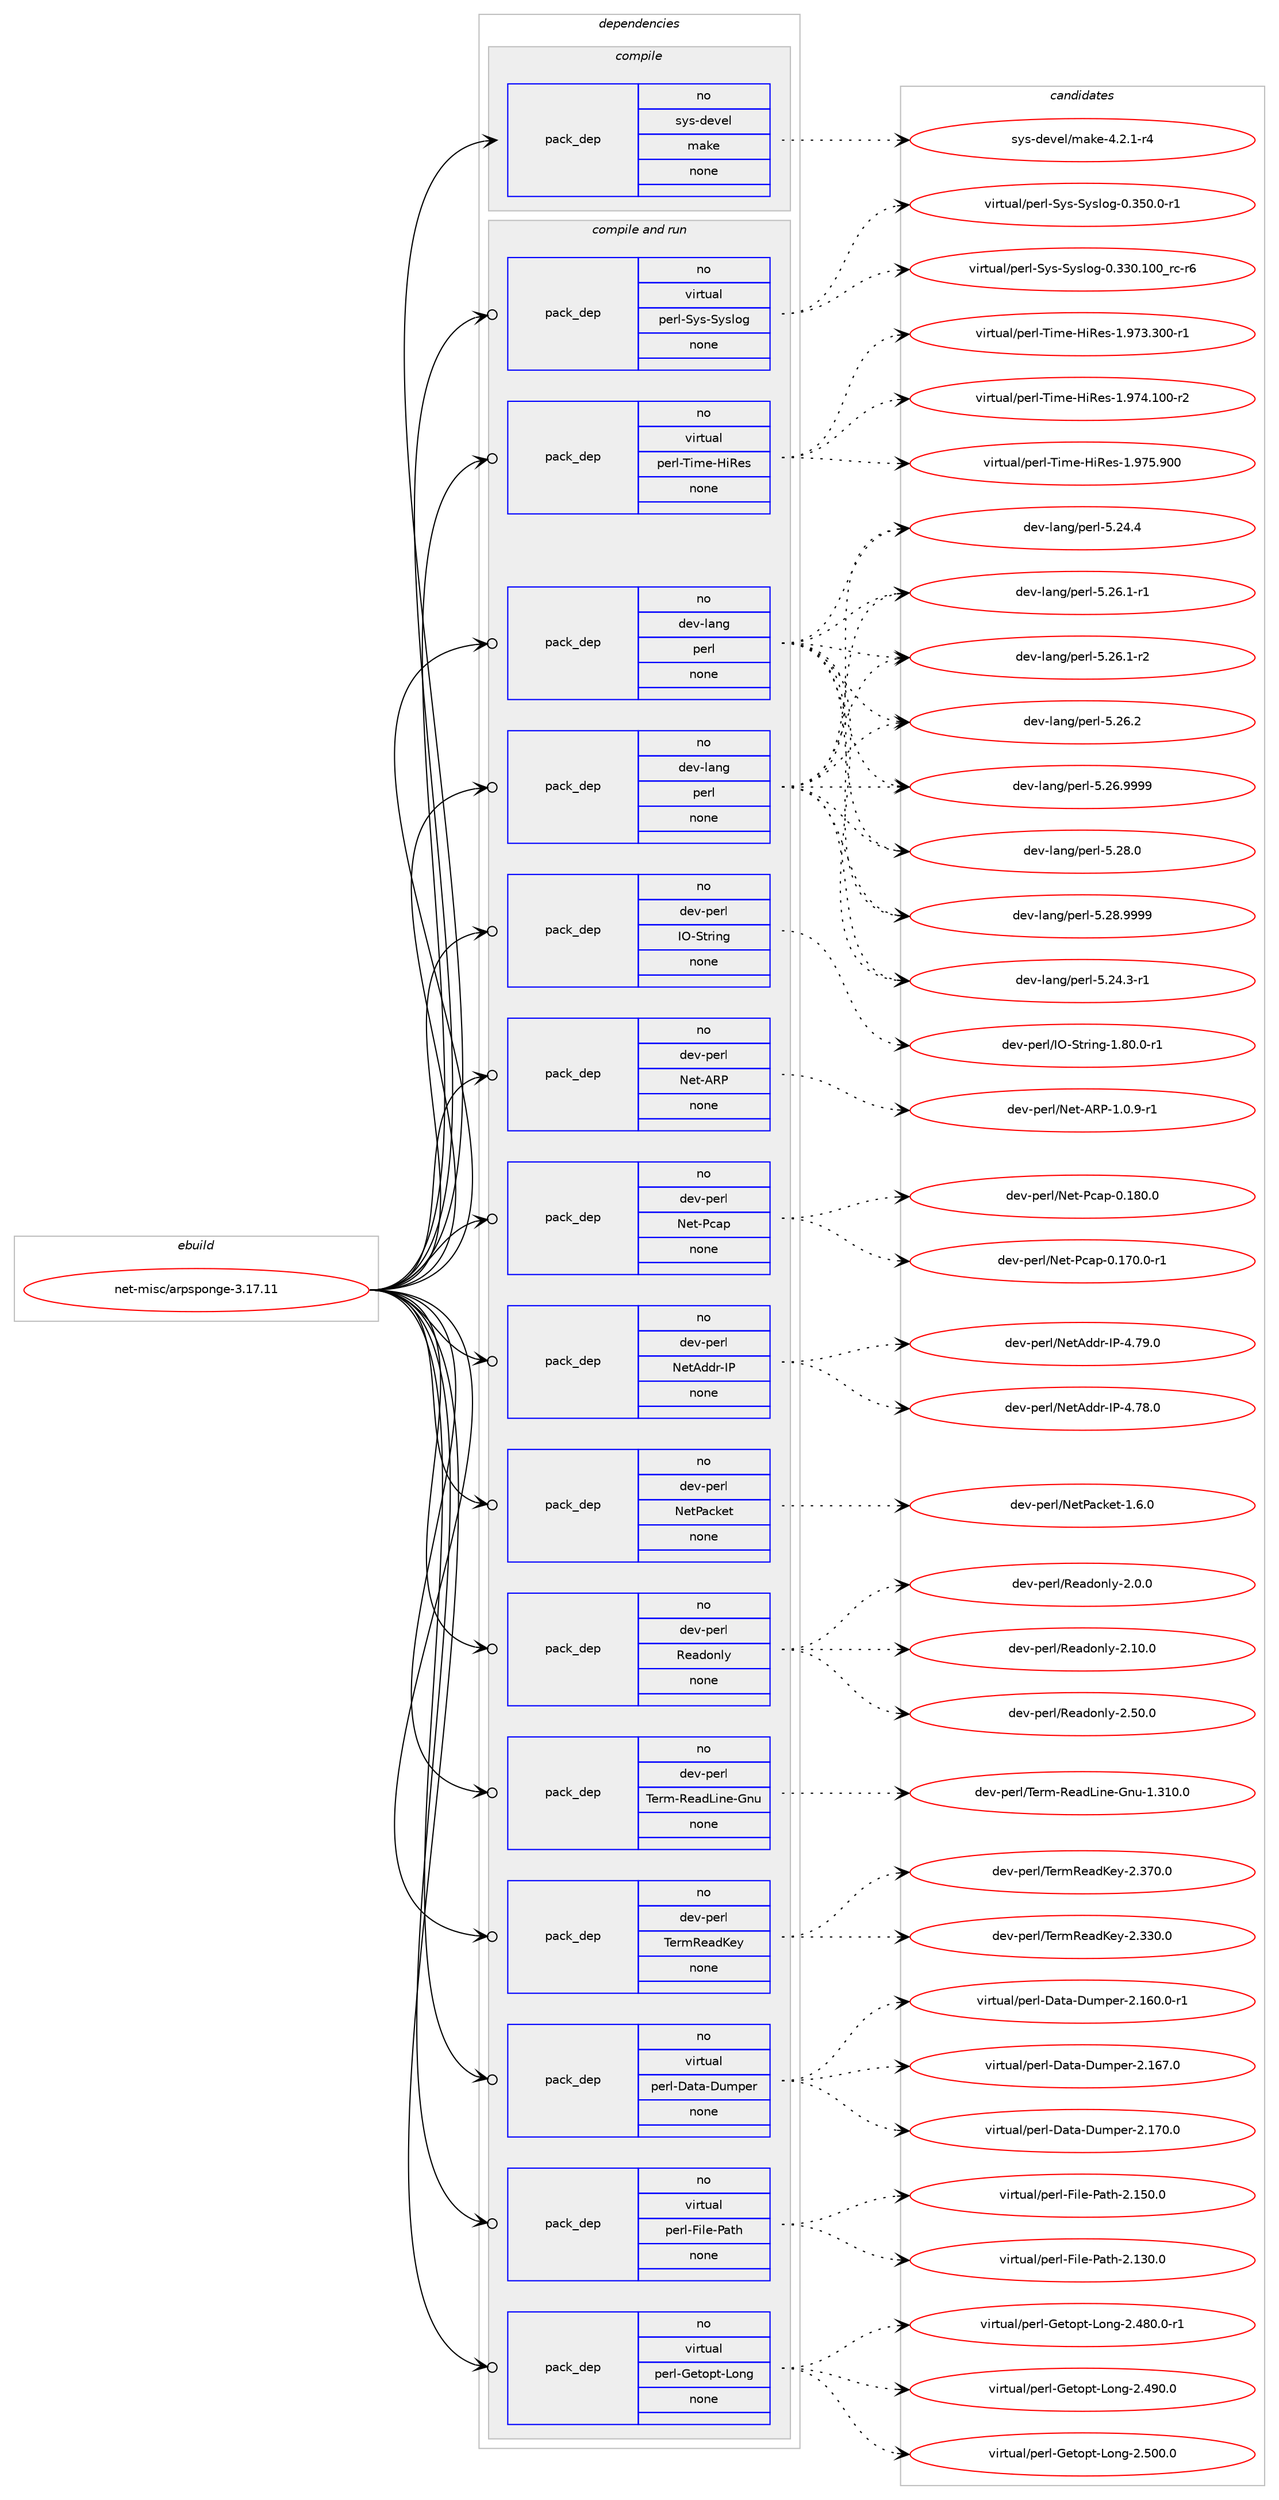 digraph prolog {

# *************
# Graph options
# *************

newrank=true;
concentrate=true;
compound=true;
graph [rankdir=LR,fontname=Helvetica,fontsize=10,ranksep=1.5];#, ranksep=2.5, nodesep=0.2];
edge  [arrowhead=vee];
node  [fontname=Helvetica,fontsize=10];

# **********
# The ebuild
# **********

subgraph cluster_leftcol {
color=gray;
rank=same;
label=<<i>ebuild</i>>;
id [label="net-misc/arpsponge-3.17.11", color=red, width=4, href="../net-misc/arpsponge-3.17.11.svg"];
}

# ****************
# The dependencies
# ****************

subgraph cluster_midcol {
color=gray;
label=<<i>dependencies</i>>;
subgraph cluster_compile {
fillcolor="#eeeeee";
style=filled;
label=<<i>compile</i>>;
subgraph pack1190727 {
dependency1665584 [label=<<TABLE BORDER="0" CELLBORDER="1" CELLSPACING="0" CELLPADDING="4" WIDTH="220"><TR><TD ROWSPAN="6" CELLPADDING="30">pack_dep</TD></TR><TR><TD WIDTH="110">no</TD></TR><TR><TD>sys-devel</TD></TR><TR><TD>make</TD></TR><TR><TD>none</TD></TR><TR><TD></TD></TR></TABLE>>, shape=none, color=blue];
}
id:e -> dependency1665584:w [weight=20,style="solid",arrowhead="vee"];
}
subgraph cluster_compileandrun {
fillcolor="#eeeeee";
style=filled;
label=<<i>compile and run</i>>;
subgraph pack1190728 {
dependency1665585 [label=<<TABLE BORDER="0" CELLBORDER="1" CELLSPACING="0" CELLPADDING="4" WIDTH="220"><TR><TD ROWSPAN="6" CELLPADDING="30">pack_dep</TD></TR><TR><TD WIDTH="110">no</TD></TR><TR><TD>dev-lang</TD></TR><TR><TD>perl</TD></TR><TR><TD>none</TD></TR><TR><TD></TD></TR></TABLE>>, shape=none, color=blue];
}
id:e -> dependency1665585:w [weight=20,style="solid",arrowhead="odotvee"];
subgraph pack1190729 {
dependency1665586 [label=<<TABLE BORDER="0" CELLBORDER="1" CELLSPACING="0" CELLPADDING="4" WIDTH="220"><TR><TD ROWSPAN="6" CELLPADDING="30">pack_dep</TD></TR><TR><TD WIDTH="110">no</TD></TR><TR><TD>dev-lang</TD></TR><TR><TD>perl</TD></TR><TR><TD>none</TD></TR><TR><TD></TD></TR></TABLE>>, shape=none, color=blue];
}
id:e -> dependency1665586:w [weight=20,style="solid",arrowhead="odotvee"];
subgraph pack1190730 {
dependency1665587 [label=<<TABLE BORDER="0" CELLBORDER="1" CELLSPACING="0" CELLPADDING="4" WIDTH="220"><TR><TD ROWSPAN="6" CELLPADDING="30">pack_dep</TD></TR><TR><TD WIDTH="110">no</TD></TR><TR><TD>dev-perl</TD></TR><TR><TD>IO-String</TD></TR><TR><TD>none</TD></TR><TR><TD></TD></TR></TABLE>>, shape=none, color=blue];
}
id:e -> dependency1665587:w [weight=20,style="solid",arrowhead="odotvee"];
subgraph pack1190731 {
dependency1665588 [label=<<TABLE BORDER="0" CELLBORDER="1" CELLSPACING="0" CELLPADDING="4" WIDTH="220"><TR><TD ROWSPAN="6" CELLPADDING="30">pack_dep</TD></TR><TR><TD WIDTH="110">no</TD></TR><TR><TD>dev-perl</TD></TR><TR><TD>Net-ARP</TD></TR><TR><TD>none</TD></TR><TR><TD></TD></TR></TABLE>>, shape=none, color=blue];
}
id:e -> dependency1665588:w [weight=20,style="solid",arrowhead="odotvee"];
subgraph pack1190732 {
dependency1665589 [label=<<TABLE BORDER="0" CELLBORDER="1" CELLSPACING="0" CELLPADDING="4" WIDTH="220"><TR><TD ROWSPAN="6" CELLPADDING="30">pack_dep</TD></TR><TR><TD WIDTH="110">no</TD></TR><TR><TD>dev-perl</TD></TR><TR><TD>Net-Pcap</TD></TR><TR><TD>none</TD></TR><TR><TD></TD></TR></TABLE>>, shape=none, color=blue];
}
id:e -> dependency1665589:w [weight=20,style="solid",arrowhead="odotvee"];
subgraph pack1190733 {
dependency1665590 [label=<<TABLE BORDER="0" CELLBORDER="1" CELLSPACING="0" CELLPADDING="4" WIDTH="220"><TR><TD ROWSPAN="6" CELLPADDING="30">pack_dep</TD></TR><TR><TD WIDTH="110">no</TD></TR><TR><TD>dev-perl</TD></TR><TR><TD>NetAddr-IP</TD></TR><TR><TD>none</TD></TR><TR><TD></TD></TR></TABLE>>, shape=none, color=blue];
}
id:e -> dependency1665590:w [weight=20,style="solid",arrowhead="odotvee"];
subgraph pack1190734 {
dependency1665591 [label=<<TABLE BORDER="0" CELLBORDER="1" CELLSPACING="0" CELLPADDING="4" WIDTH="220"><TR><TD ROWSPAN="6" CELLPADDING="30">pack_dep</TD></TR><TR><TD WIDTH="110">no</TD></TR><TR><TD>dev-perl</TD></TR><TR><TD>NetPacket</TD></TR><TR><TD>none</TD></TR><TR><TD></TD></TR></TABLE>>, shape=none, color=blue];
}
id:e -> dependency1665591:w [weight=20,style="solid",arrowhead="odotvee"];
subgraph pack1190735 {
dependency1665592 [label=<<TABLE BORDER="0" CELLBORDER="1" CELLSPACING="0" CELLPADDING="4" WIDTH="220"><TR><TD ROWSPAN="6" CELLPADDING="30">pack_dep</TD></TR><TR><TD WIDTH="110">no</TD></TR><TR><TD>dev-perl</TD></TR><TR><TD>Readonly</TD></TR><TR><TD>none</TD></TR><TR><TD></TD></TR></TABLE>>, shape=none, color=blue];
}
id:e -> dependency1665592:w [weight=20,style="solid",arrowhead="odotvee"];
subgraph pack1190736 {
dependency1665593 [label=<<TABLE BORDER="0" CELLBORDER="1" CELLSPACING="0" CELLPADDING="4" WIDTH="220"><TR><TD ROWSPAN="6" CELLPADDING="30">pack_dep</TD></TR><TR><TD WIDTH="110">no</TD></TR><TR><TD>dev-perl</TD></TR><TR><TD>Term-ReadLine-Gnu</TD></TR><TR><TD>none</TD></TR><TR><TD></TD></TR></TABLE>>, shape=none, color=blue];
}
id:e -> dependency1665593:w [weight=20,style="solid",arrowhead="odotvee"];
subgraph pack1190737 {
dependency1665594 [label=<<TABLE BORDER="0" CELLBORDER="1" CELLSPACING="0" CELLPADDING="4" WIDTH="220"><TR><TD ROWSPAN="6" CELLPADDING="30">pack_dep</TD></TR><TR><TD WIDTH="110">no</TD></TR><TR><TD>dev-perl</TD></TR><TR><TD>TermReadKey</TD></TR><TR><TD>none</TD></TR><TR><TD></TD></TR></TABLE>>, shape=none, color=blue];
}
id:e -> dependency1665594:w [weight=20,style="solid",arrowhead="odotvee"];
subgraph pack1190738 {
dependency1665595 [label=<<TABLE BORDER="0" CELLBORDER="1" CELLSPACING="0" CELLPADDING="4" WIDTH="220"><TR><TD ROWSPAN="6" CELLPADDING="30">pack_dep</TD></TR><TR><TD WIDTH="110">no</TD></TR><TR><TD>virtual</TD></TR><TR><TD>perl-Data-Dumper</TD></TR><TR><TD>none</TD></TR><TR><TD></TD></TR></TABLE>>, shape=none, color=blue];
}
id:e -> dependency1665595:w [weight=20,style="solid",arrowhead="odotvee"];
subgraph pack1190739 {
dependency1665596 [label=<<TABLE BORDER="0" CELLBORDER="1" CELLSPACING="0" CELLPADDING="4" WIDTH="220"><TR><TD ROWSPAN="6" CELLPADDING="30">pack_dep</TD></TR><TR><TD WIDTH="110">no</TD></TR><TR><TD>virtual</TD></TR><TR><TD>perl-File-Path</TD></TR><TR><TD>none</TD></TR><TR><TD></TD></TR></TABLE>>, shape=none, color=blue];
}
id:e -> dependency1665596:w [weight=20,style="solid",arrowhead="odotvee"];
subgraph pack1190740 {
dependency1665597 [label=<<TABLE BORDER="0" CELLBORDER="1" CELLSPACING="0" CELLPADDING="4" WIDTH="220"><TR><TD ROWSPAN="6" CELLPADDING="30">pack_dep</TD></TR><TR><TD WIDTH="110">no</TD></TR><TR><TD>virtual</TD></TR><TR><TD>perl-Getopt-Long</TD></TR><TR><TD>none</TD></TR><TR><TD></TD></TR></TABLE>>, shape=none, color=blue];
}
id:e -> dependency1665597:w [weight=20,style="solid",arrowhead="odotvee"];
subgraph pack1190741 {
dependency1665598 [label=<<TABLE BORDER="0" CELLBORDER="1" CELLSPACING="0" CELLPADDING="4" WIDTH="220"><TR><TD ROWSPAN="6" CELLPADDING="30">pack_dep</TD></TR><TR><TD WIDTH="110">no</TD></TR><TR><TD>virtual</TD></TR><TR><TD>perl-Sys-Syslog</TD></TR><TR><TD>none</TD></TR><TR><TD></TD></TR></TABLE>>, shape=none, color=blue];
}
id:e -> dependency1665598:w [weight=20,style="solid",arrowhead="odotvee"];
subgraph pack1190742 {
dependency1665599 [label=<<TABLE BORDER="0" CELLBORDER="1" CELLSPACING="0" CELLPADDING="4" WIDTH="220"><TR><TD ROWSPAN="6" CELLPADDING="30">pack_dep</TD></TR><TR><TD WIDTH="110">no</TD></TR><TR><TD>virtual</TD></TR><TR><TD>perl-Time-HiRes</TD></TR><TR><TD>none</TD></TR><TR><TD></TD></TR></TABLE>>, shape=none, color=blue];
}
id:e -> dependency1665599:w [weight=20,style="solid",arrowhead="odotvee"];
}
subgraph cluster_run {
fillcolor="#eeeeee";
style=filled;
label=<<i>run</i>>;
}
}

# **************
# The candidates
# **************

subgraph cluster_choices {
rank=same;
color=gray;
label=<<i>candidates</i>>;

subgraph choice1190727 {
color=black;
nodesep=1;
choice1151211154510010111810110847109971071014552465046494511452 [label="sys-devel/make-4.2.1-r4", color=red, width=4,href="../sys-devel/make-4.2.1-r4.svg"];
dependency1665584:e -> choice1151211154510010111810110847109971071014552465046494511452:w [style=dotted,weight="100"];
}
subgraph choice1190728 {
color=black;
nodesep=1;
choice100101118451089711010347112101114108455346505246514511449 [label="dev-lang/perl-5.24.3-r1", color=red, width=4,href="../dev-lang/perl-5.24.3-r1.svg"];
choice10010111845108971101034711210111410845534650524652 [label="dev-lang/perl-5.24.4", color=red, width=4,href="../dev-lang/perl-5.24.4.svg"];
choice100101118451089711010347112101114108455346505446494511449 [label="dev-lang/perl-5.26.1-r1", color=red, width=4,href="../dev-lang/perl-5.26.1-r1.svg"];
choice100101118451089711010347112101114108455346505446494511450 [label="dev-lang/perl-5.26.1-r2", color=red, width=4,href="../dev-lang/perl-5.26.1-r2.svg"];
choice10010111845108971101034711210111410845534650544650 [label="dev-lang/perl-5.26.2", color=red, width=4,href="../dev-lang/perl-5.26.2.svg"];
choice10010111845108971101034711210111410845534650544657575757 [label="dev-lang/perl-5.26.9999", color=red, width=4,href="../dev-lang/perl-5.26.9999.svg"];
choice10010111845108971101034711210111410845534650564648 [label="dev-lang/perl-5.28.0", color=red, width=4,href="../dev-lang/perl-5.28.0.svg"];
choice10010111845108971101034711210111410845534650564657575757 [label="dev-lang/perl-5.28.9999", color=red, width=4,href="../dev-lang/perl-5.28.9999.svg"];
dependency1665585:e -> choice100101118451089711010347112101114108455346505246514511449:w [style=dotted,weight="100"];
dependency1665585:e -> choice10010111845108971101034711210111410845534650524652:w [style=dotted,weight="100"];
dependency1665585:e -> choice100101118451089711010347112101114108455346505446494511449:w [style=dotted,weight="100"];
dependency1665585:e -> choice100101118451089711010347112101114108455346505446494511450:w [style=dotted,weight="100"];
dependency1665585:e -> choice10010111845108971101034711210111410845534650544650:w [style=dotted,weight="100"];
dependency1665585:e -> choice10010111845108971101034711210111410845534650544657575757:w [style=dotted,weight="100"];
dependency1665585:e -> choice10010111845108971101034711210111410845534650564648:w [style=dotted,weight="100"];
dependency1665585:e -> choice10010111845108971101034711210111410845534650564657575757:w [style=dotted,weight="100"];
}
subgraph choice1190729 {
color=black;
nodesep=1;
choice100101118451089711010347112101114108455346505246514511449 [label="dev-lang/perl-5.24.3-r1", color=red, width=4,href="../dev-lang/perl-5.24.3-r1.svg"];
choice10010111845108971101034711210111410845534650524652 [label="dev-lang/perl-5.24.4", color=red, width=4,href="../dev-lang/perl-5.24.4.svg"];
choice100101118451089711010347112101114108455346505446494511449 [label="dev-lang/perl-5.26.1-r1", color=red, width=4,href="../dev-lang/perl-5.26.1-r1.svg"];
choice100101118451089711010347112101114108455346505446494511450 [label="dev-lang/perl-5.26.1-r2", color=red, width=4,href="../dev-lang/perl-5.26.1-r2.svg"];
choice10010111845108971101034711210111410845534650544650 [label="dev-lang/perl-5.26.2", color=red, width=4,href="../dev-lang/perl-5.26.2.svg"];
choice10010111845108971101034711210111410845534650544657575757 [label="dev-lang/perl-5.26.9999", color=red, width=4,href="../dev-lang/perl-5.26.9999.svg"];
choice10010111845108971101034711210111410845534650564648 [label="dev-lang/perl-5.28.0", color=red, width=4,href="../dev-lang/perl-5.28.0.svg"];
choice10010111845108971101034711210111410845534650564657575757 [label="dev-lang/perl-5.28.9999", color=red, width=4,href="../dev-lang/perl-5.28.9999.svg"];
dependency1665586:e -> choice100101118451089711010347112101114108455346505246514511449:w [style=dotted,weight="100"];
dependency1665586:e -> choice10010111845108971101034711210111410845534650524652:w [style=dotted,weight="100"];
dependency1665586:e -> choice100101118451089711010347112101114108455346505446494511449:w [style=dotted,weight="100"];
dependency1665586:e -> choice100101118451089711010347112101114108455346505446494511450:w [style=dotted,weight="100"];
dependency1665586:e -> choice10010111845108971101034711210111410845534650544650:w [style=dotted,weight="100"];
dependency1665586:e -> choice10010111845108971101034711210111410845534650544657575757:w [style=dotted,weight="100"];
dependency1665586:e -> choice10010111845108971101034711210111410845534650564648:w [style=dotted,weight="100"];
dependency1665586:e -> choice10010111845108971101034711210111410845534650564657575757:w [style=dotted,weight="100"];
}
subgraph choice1190730 {
color=black;
nodesep=1;
choice100101118451121011141084773794583116114105110103454946564846484511449 [label="dev-perl/IO-String-1.80.0-r1", color=red, width=4,href="../dev-perl/IO-String-1.80.0-r1.svg"];
dependency1665587:e -> choice100101118451121011141084773794583116114105110103454946564846484511449:w [style=dotted,weight="100"];
}
subgraph choice1190731 {
color=black;
nodesep=1;
choice100101118451121011141084778101116456582804549464846574511449 [label="dev-perl/Net-ARP-1.0.9-r1", color=red, width=4,href="../dev-perl/Net-ARP-1.0.9-r1.svg"];
dependency1665588:e -> choice100101118451121011141084778101116456582804549464846574511449:w [style=dotted,weight="100"];
}
subgraph choice1190732 {
color=black;
nodesep=1;
choice1001011184511210111410847781011164580999711245484649554846484511449 [label="dev-perl/Net-Pcap-0.170.0-r1", color=red, width=4,href="../dev-perl/Net-Pcap-0.170.0-r1.svg"];
choice100101118451121011141084778101116458099971124548464956484648 [label="dev-perl/Net-Pcap-0.180.0", color=red, width=4,href="../dev-perl/Net-Pcap-0.180.0.svg"];
dependency1665589:e -> choice1001011184511210111410847781011164580999711245484649554846484511449:w [style=dotted,weight="100"];
dependency1665589:e -> choice100101118451121011141084778101116458099971124548464956484648:w [style=dotted,weight="100"];
}
subgraph choice1190733 {
color=black;
nodesep=1;
choice1001011184511210111410847781011166510010011445738045524655564648 [label="dev-perl/NetAddr-IP-4.78.0", color=red, width=4,href="../dev-perl/NetAddr-IP-4.78.0.svg"];
choice1001011184511210111410847781011166510010011445738045524655574648 [label="dev-perl/NetAddr-IP-4.79.0", color=red, width=4,href="../dev-perl/NetAddr-IP-4.79.0.svg"];
dependency1665590:e -> choice1001011184511210111410847781011166510010011445738045524655564648:w [style=dotted,weight="100"];
dependency1665590:e -> choice1001011184511210111410847781011166510010011445738045524655574648:w [style=dotted,weight="100"];
}
subgraph choice1190734 {
color=black;
nodesep=1;
choice100101118451121011141084778101116809799107101116454946544648 [label="dev-perl/NetPacket-1.6.0", color=red, width=4,href="../dev-perl/NetPacket-1.6.0.svg"];
dependency1665591:e -> choice100101118451121011141084778101116809799107101116454946544648:w [style=dotted,weight="100"];
}
subgraph choice1190735 {
color=black;
nodesep=1;
choice10010111845112101114108478210197100111110108121455046484648 [label="dev-perl/Readonly-2.0.0", color=red, width=4,href="../dev-perl/Readonly-2.0.0.svg"];
choice1001011184511210111410847821019710011111010812145504649484648 [label="dev-perl/Readonly-2.10.0", color=red, width=4,href="../dev-perl/Readonly-2.10.0.svg"];
choice1001011184511210111410847821019710011111010812145504653484648 [label="dev-perl/Readonly-2.50.0", color=red, width=4,href="../dev-perl/Readonly-2.50.0.svg"];
dependency1665592:e -> choice10010111845112101114108478210197100111110108121455046484648:w [style=dotted,weight="100"];
dependency1665592:e -> choice1001011184511210111410847821019710011111010812145504649484648:w [style=dotted,weight="100"];
dependency1665592:e -> choice1001011184511210111410847821019710011111010812145504653484648:w [style=dotted,weight="100"];
}
subgraph choice1190736 {
color=black;
nodesep=1;
choice1001011184511210111410847841011141094582101971007610511010145711101174549465149484648 [label="dev-perl/Term-ReadLine-Gnu-1.310.0", color=red, width=4,href="../dev-perl/Term-ReadLine-Gnu-1.310.0.svg"];
dependency1665593:e -> choice1001011184511210111410847841011141094582101971007610511010145711101174549465149484648:w [style=dotted,weight="100"];
}
subgraph choice1190737 {
color=black;
nodesep=1;
choice1001011184511210111410847841011141098210197100751011214550465151484648 [label="dev-perl/TermReadKey-2.330.0", color=red, width=4,href="../dev-perl/TermReadKey-2.330.0.svg"];
choice1001011184511210111410847841011141098210197100751011214550465155484648 [label="dev-perl/TermReadKey-2.370.0", color=red, width=4,href="../dev-perl/TermReadKey-2.370.0.svg"];
dependency1665594:e -> choice1001011184511210111410847841011141098210197100751011214550465151484648:w [style=dotted,weight="100"];
dependency1665594:e -> choice1001011184511210111410847841011141098210197100751011214550465155484648:w [style=dotted,weight="100"];
}
subgraph choice1190738 {
color=black;
nodesep=1;
choice118105114116117971084711210111410845689711697456811710911210111445504649544846484511449 [label="virtual/perl-Data-Dumper-2.160.0-r1", color=red, width=4,href="../virtual/perl-Data-Dumper-2.160.0-r1.svg"];
choice11810511411611797108471121011141084568971169745681171091121011144550464954554648 [label="virtual/perl-Data-Dumper-2.167.0", color=red, width=4,href="../virtual/perl-Data-Dumper-2.167.0.svg"];
choice11810511411611797108471121011141084568971169745681171091121011144550464955484648 [label="virtual/perl-Data-Dumper-2.170.0", color=red, width=4,href="../virtual/perl-Data-Dumper-2.170.0.svg"];
dependency1665595:e -> choice118105114116117971084711210111410845689711697456811710911210111445504649544846484511449:w [style=dotted,weight="100"];
dependency1665595:e -> choice11810511411611797108471121011141084568971169745681171091121011144550464954554648:w [style=dotted,weight="100"];
dependency1665595:e -> choice11810511411611797108471121011141084568971169745681171091121011144550464955484648:w [style=dotted,weight="100"];
}
subgraph choice1190739 {
color=black;
nodesep=1;
choice118105114116117971084711210111410845701051081014580971161044550464951484648 [label="virtual/perl-File-Path-2.130.0", color=red, width=4,href="../virtual/perl-File-Path-2.130.0.svg"];
choice118105114116117971084711210111410845701051081014580971161044550464953484648 [label="virtual/perl-File-Path-2.150.0", color=red, width=4,href="../virtual/perl-File-Path-2.150.0.svg"];
dependency1665596:e -> choice118105114116117971084711210111410845701051081014580971161044550464951484648:w [style=dotted,weight="100"];
dependency1665596:e -> choice118105114116117971084711210111410845701051081014580971161044550464953484648:w [style=dotted,weight="100"];
}
subgraph choice1190740 {
color=black;
nodesep=1;
choice11810511411611797108471121011141084571101116111112116457611111010345504652564846484511449 [label="virtual/perl-Getopt-Long-2.480.0-r1", color=red, width=4,href="../virtual/perl-Getopt-Long-2.480.0-r1.svg"];
choice1181051141161179710847112101114108457110111611111211645761111101034550465257484648 [label="virtual/perl-Getopt-Long-2.490.0", color=red, width=4,href="../virtual/perl-Getopt-Long-2.490.0.svg"];
choice1181051141161179710847112101114108457110111611111211645761111101034550465348484648 [label="virtual/perl-Getopt-Long-2.500.0", color=red, width=4,href="../virtual/perl-Getopt-Long-2.500.0.svg"];
dependency1665597:e -> choice11810511411611797108471121011141084571101116111112116457611111010345504652564846484511449:w [style=dotted,weight="100"];
dependency1665597:e -> choice1181051141161179710847112101114108457110111611111211645761111101034550465257484648:w [style=dotted,weight="100"];
dependency1665597:e -> choice1181051141161179710847112101114108457110111611111211645761111101034550465348484648:w [style=dotted,weight="100"];
}
subgraph choice1190741 {
color=black;
nodesep=1;
choice1181051141161179710847112101114108458312111545831211151081111034548465151484649484895114994511454 [label="virtual/perl-Sys-Syslog-0.330.100_rc-r6", color=red, width=4,href="../virtual/perl-Sys-Syslog-0.330.100_rc-r6.svg"];
choice11810511411611797108471121011141084583121115458312111510811110345484651534846484511449 [label="virtual/perl-Sys-Syslog-0.350.0-r1", color=red, width=4,href="../virtual/perl-Sys-Syslog-0.350.0-r1.svg"];
dependency1665598:e -> choice1181051141161179710847112101114108458312111545831211151081111034548465151484649484895114994511454:w [style=dotted,weight="100"];
dependency1665598:e -> choice11810511411611797108471121011141084583121115458312111510811110345484651534846484511449:w [style=dotted,weight="100"];
}
subgraph choice1190742 {
color=black;
nodesep=1;
choice11810511411611797108471121011141084584105109101457210582101115454946575551465148484511449 [label="virtual/perl-Time-HiRes-1.973.300-r1", color=red, width=4,href="../virtual/perl-Time-HiRes-1.973.300-r1.svg"];
choice11810511411611797108471121011141084584105109101457210582101115454946575552464948484511450 [label="virtual/perl-Time-HiRes-1.974.100-r2", color=red, width=4,href="../virtual/perl-Time-HiRes-1.974.100-r2.svg"];
choice1181051141161179710847112101114108458410510910145721058210111545494657555346574848 [label="virtual/perl-Time-HiRes-1.975.900", color=red, width=4,href="../virtual/perl-Time-HiRes-1.975.900.svg"];
dependency1665599:e -> choice11810511411611797108471121011141084584105109101457210582101115454946575551465148484511449:w [style=dotted,weight="100"];
dependency1665599:e -> choice11810511411611797108471121011141084584105109101457210582101115454946575552464948484511450:w [style=dotted,weight="100"];
dependency1665599:e -> choice1181051141161179710847112101114108458410510910145721058210111545494657555346574848:w [style=dotted,weight="100"];
}
}

}
